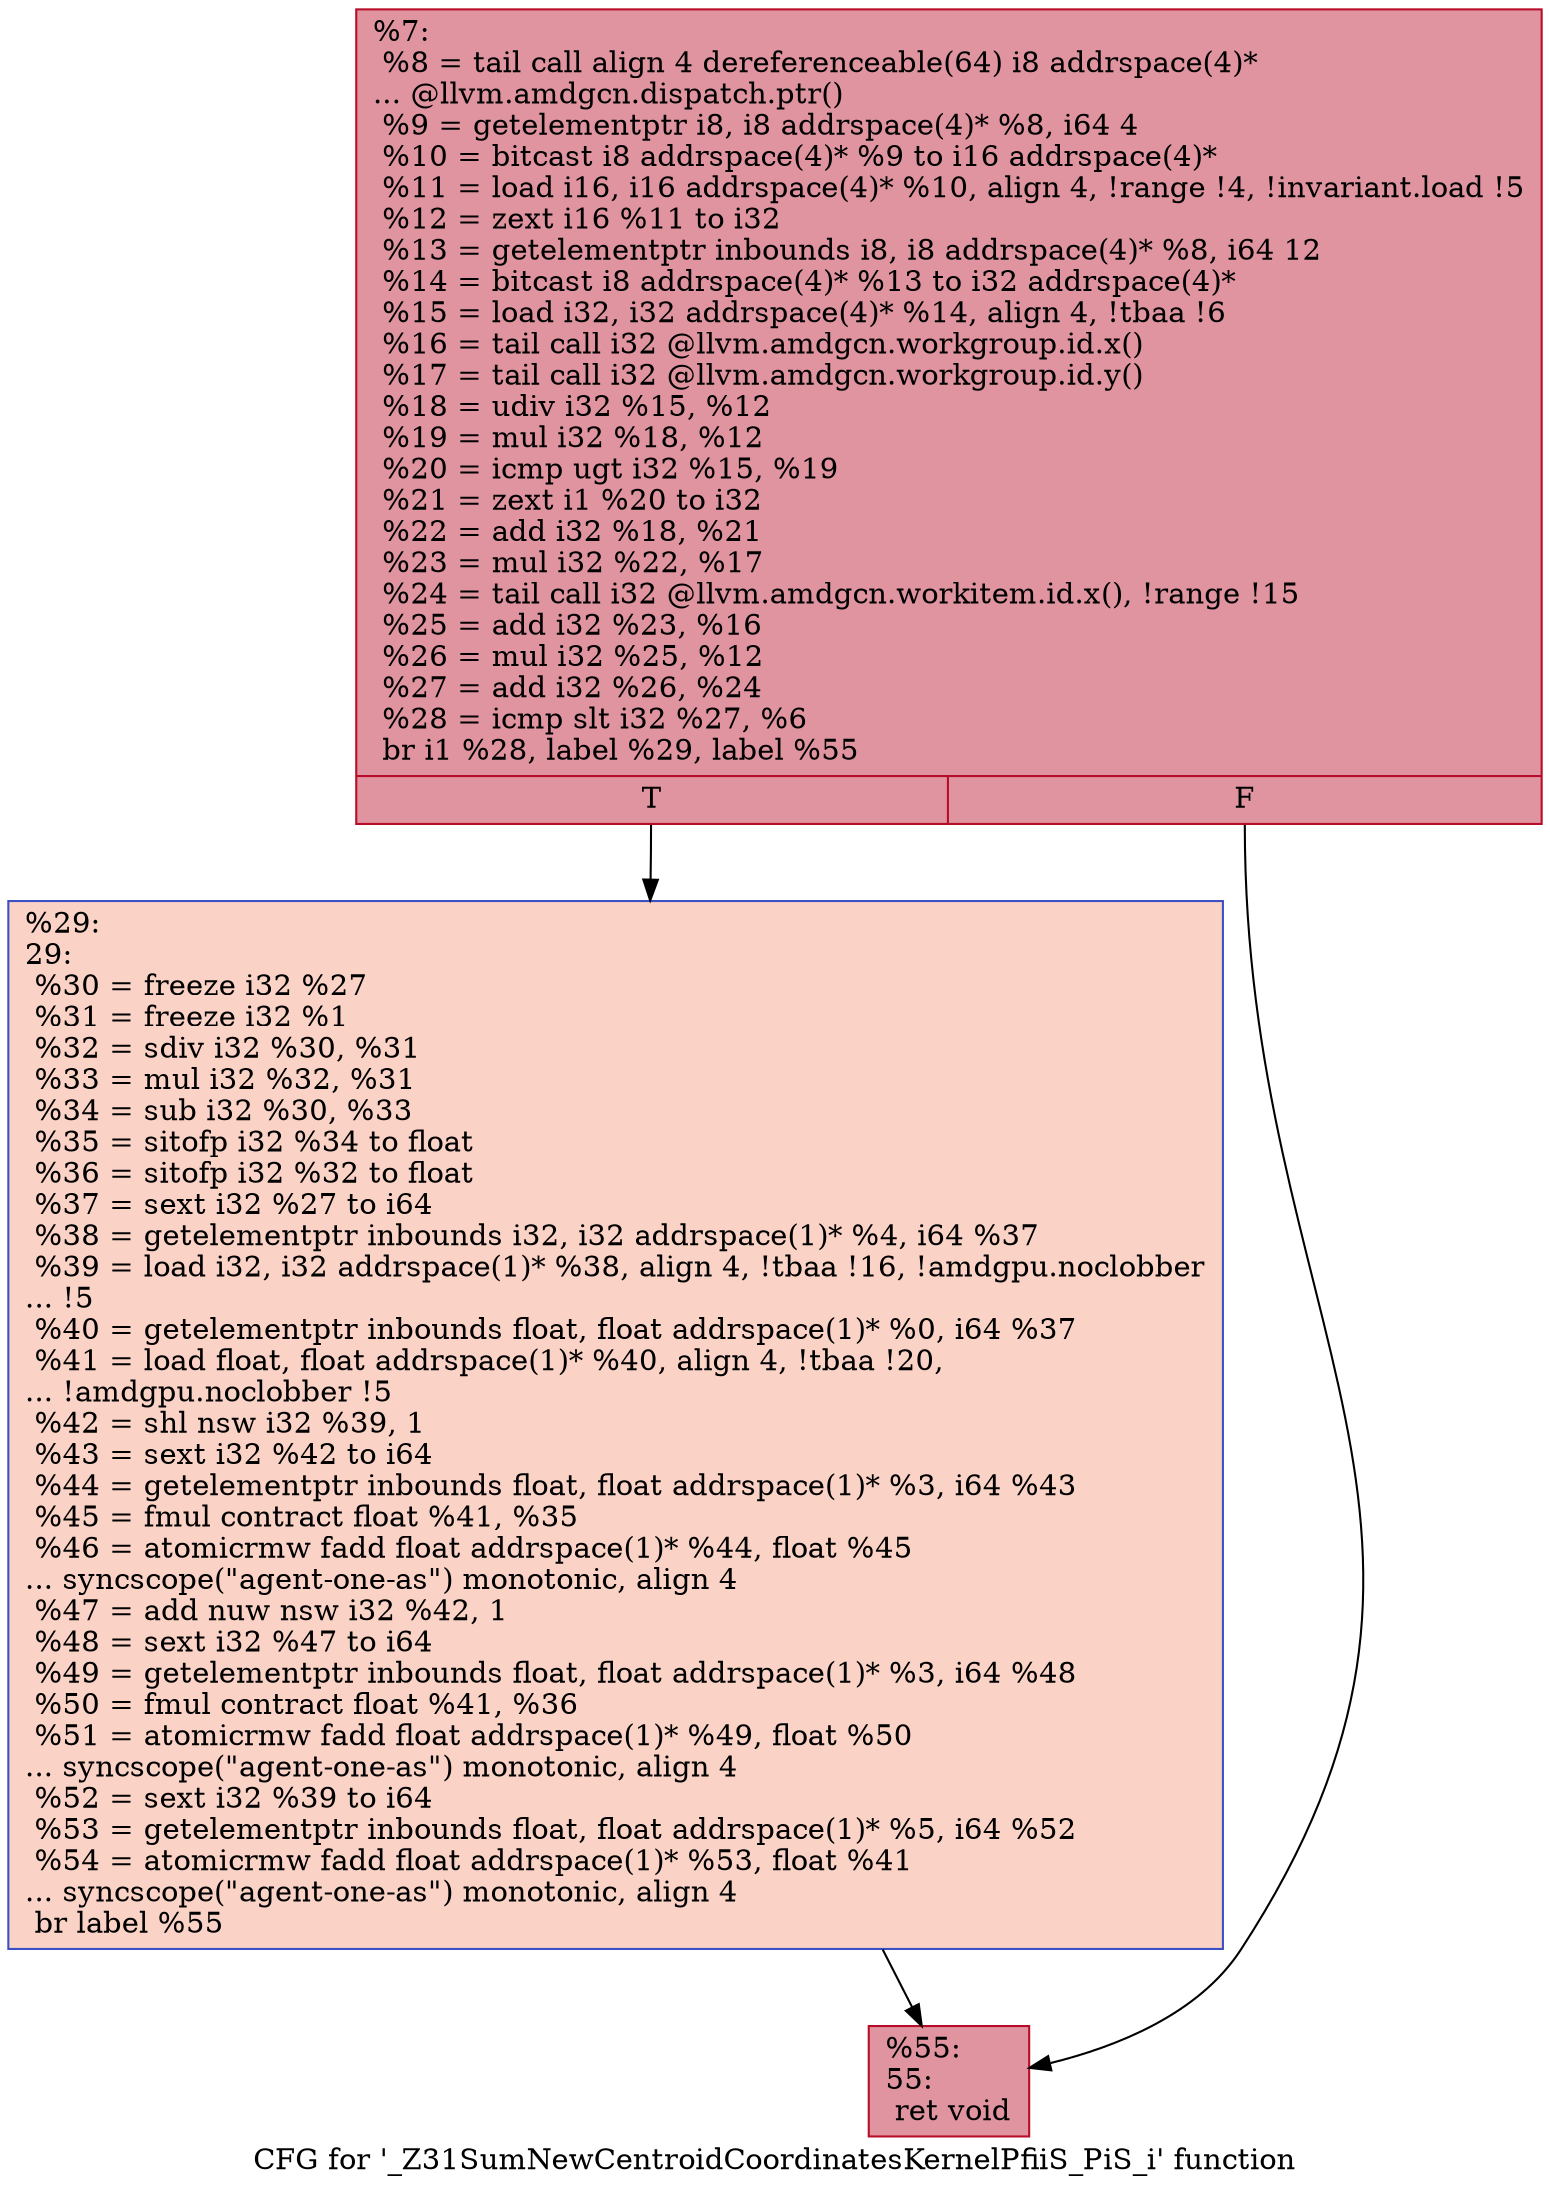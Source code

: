 digraph "CFG for '_Z31SumNewCentroidCoordinatesKernelPfiiS_PiS_i' function" {
	label="CFG for '_Z31SumNewCentroidCoordinatesKernelPfiiS_PiS_i' function";

	Node0x5b2b910 [shape=record,color="#b70d28ff", style=filled, fillcolor="#b70d2870",label="{%7:\l  %8 = tail call align 4 dereferenceable(64) i8 addrspace(4)*\l... @llvm.amdgcn.dispatch.ptr()\l  %9 = getelementptr i8, i8 addrspace(4)* %8, i64 4\l  %10 = bitcast i8 addrspace(4)* %9 to i16 addrspace(4)*\l  %11 = load i16, i16 addrspace(4)* %10, align 4, !range !4, !invariant.load !5\l  %12 = zext i16 %11 to i32\l  %13 = getelementptr inbounds i8, i8 addrspace(4)* %8, i64 12\l  %14 = bitcast i8 addrspace(4)* %13 to i32 addrspace(4)*\l  %15 = load i32, i32 addrspace(4)* %14, align 4, !tbaa !6\l  %16 = tail call i32 @llvm.amdgcn.workgroup.id.x()\l  %17 = tail call i32 @llvm.amdgcn.workgroup.id.y()\l  %18 = udiv i32 %15, %12\l  %19 = mul i32 %18, %12\l  %20 = icmp ugt i32 %15, %19\l  %21 = zext i1 %20 to i32\l  %22 = add i32 %18, %21\l  %23 = mul i32 %22, %17\l  %24 = tail call i32 @llvm.amdgcn.workitem.id.x(), !range !15\l  %25 = add i32 %23, %16\l  %26 = mul i32 %25, %12\l  %27 = add i32 %26, %24\l  %28 = icmp slt i32 %27, %6\l  br i1 %28, label %29, label %55\l|{<s0>T|<s1>F}}"];
	Node0x5b2b910:s0 -> Node0x5b2e180;
	Node0x5b2b910:s1 -> Node0x5b2e210;
	Node0x5b2e180 [shape=record,color="#3d50c3ff", style=filled, fillcolor="#f59c7d70",label="{%29:\l29:                                               \l  %30 = freeze i32 %27\l  %31 = freeze i32 %1\l  %32 = sdiv i32 %30, %31\l  %33 = mul i32 %32, %31\l  %34 = sub i32 %30, %33\l  %35 = sitofp i32 %34 to float\l  %36 = sitofp i32 %32 to float\l  %37 = sext i32 %27 to i64\l  %38 = getelementptr inbounds i32, i32 addrspace(1)* %4, i64 %37\l  %39 = load i32, i32 addrspace(1)* %38, align 4, !tbaa !16, !amdgpu.noclobber\l... !5\l  %40 = getelementptr inbounds float, float addrspace(1)* %0, i64 %37\l  %41 = load float, float addrspace(1)* %40, align 4, !tbaa !20,\l... !amdgpu.noclobber !5\l  %42 = shl nsw i32 %39, 1\l  %43 = sext i32 %42 to i64\l  %44 = getelementptr inbounds float, float addrspace(1)* %3, i64 %43\l  %45 = fmul contract float %41, %35\l  %46 = atomicrmw fadd float addrspace(1)* %44, float %45\l... syncscope(\"agent-one-as\") monotonic, align 4\l  %47 = add nuw nsw i32 %42, 1\l  %48 = sext i32 %47 to i64\l  %49 = getelementptr inbounds float, float addrspace(1)* %3, i64 %48\l  %50 = fmul contract float %41, %36\l  %51 = atomicrmw fadd float addrspace(1)* %49, float %50\l... syncscope(\"agent-one-as\") monotonic, align 4\l  %52 = sext i32 %39 to i64\l  %53 = getelementptr inbounds float, float addrspace(1)* %5, i64 %52\l  %54 = atomicrmw fadd float addrspace(1)* %53, float %41\l... syncscope(\"agent-one-as\") monotonic, align 4\l  br label %55\l}"];
	Node0x5b2e180 -> Node0x5b2e210;
	Node0x5b2e210 [shape=record,color="#b70d28ff", style=filled, fillcolor="#b70d2870",label="{%55:\l55:                                               \l  ret void\l}"];
}
